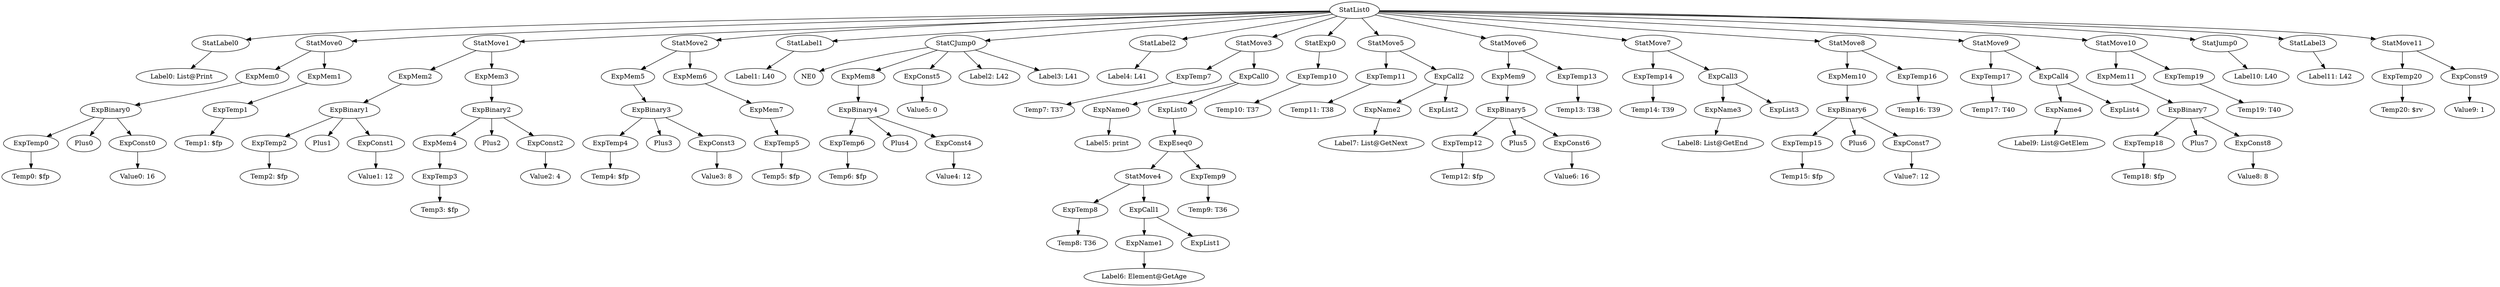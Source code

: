 digraph {
	ordering = out;
	StatMove11 -> ExpTemp20;
	StatMove11 -> ExpConst9;
	ExpTemp20 -> "Temp20: $rv";
	ExpMem11 -> ExpBinary7;
	StatMove9 -> ExpTemp17;
	StatMove9 -> ExpCall4;
	ExpTemp17 -> "Temp17: T40";
	ExpMem10 -> ExpBinary6;
	ExpConst7 -> "Value7: 12";
	ExpTemp16 -> "Temp16: T39";
	ExpBinary6 -> ExpTemp15;
	ExpBinary6 -> Plus6;
	ExpBinary6 -> ExpConst7;
	ExpName3 -> "Label8: List@GetEnd";
	StatMove7 -> ExpTemp14;
	StatMove7 -> ExpCall3;
	ExpTemp14 -> "Temp14: T39";
	ExpTemp13 -> "Temp13: T38";
	ExpConst9 -> "Value9: 1";
	ExpBinary5 -> ExpTemp12;
	ExpBinary5 -> Plus5;
	ExpBinary5 -> ExpConst6;
	StatMove10 -> ExpMem11;
	StatMove10 -> ExpTemp19;
	ExpCall2 -> ExpName2;
	ExpCall2 -> ExpList2;
	ExpName2 -> "Label7: List@GetNext";
	ExpTemp11 -> "Temp11: T38";
	StatExp0 -> ExpTemp10;
	ExpTemp10 -> "Temp10: T37";
	ExpConst3 -> "Value3: 8";
	ExpTemp4 -> "Temp4: $fp";
	ExpMem8 -> ExpBinary4;
	ExpName4 -> "Label9: List@GetElem";
	ExpMem4 -> ExpTemp3;
	ExpBinary0 -> ExpTemp0;
	ExpBinary0 -> Plus0;
	ExpBinary0 -> ExpConst0;
	ExpTemp3 -> "Temp3: $fp";
	StatMove1 -> ExpMem2;
	StatMove1 -> ExpMem3;
	ExpBinary7 -> ExpTemp18;
	ExpBinary7 -> Plus7;
	ExpBinary7 -> ExpConst8;
	ExpTemp18 -> "Temp18: $fp";
	ExpTemp8 -> "Temp8: T36";
	ExpConst1 -> "Value1: 12";
	StatMove8 -> ExpMem10;
	StatMove8 -> ExpTemp16;
	StatMove0 -> ExpMem0;
	StatMove0 -> ExpMem1;
	ExpConst2 -> "Value2: 4";
	ExpBinary3 -> ExpTemp4;
	ExpBinary3 -> Plus3;
	ExpBinary3 -> ExpConst3;
	StatMove5 -> ExpTemp11;
	StatMove5 -> ExpCall2;
	ExpConst5 -> "Value5: 0";
	ExpTemp12 -> "Temp12: $fp";
	ExpMem2 -> ExpBinary1;
	StatLabel1 -> "Label1: L40";
	ExpCall0 -> ExpName0;
	ExpCall0 -> ExpList0;
	ExpTemp7 -> "Temp7: T37";
	ExpTemp0 -> "Temp0: $fp";
	ExpMem7 -> ExpTemp5;
	StatList0 -> StatLabel0;
	StatList0 -> StatMove0;
	StatList0 -> StatMove1;
	StatList0 -> StatMove2;
	StatList0 -> StatLabel1;
	StatList0 -> StatCJump0;
	StatList0 -> StatLabel2;
	StatList0 -> StatMove3;
	StatList0 -> StatExp0;
	StatList0 -> StatMove5;
	StatList0 -> StatMove6;
	StatList0 -> StatMove7;
	StatList0 -> StatMove8;
	StatList0 -> StatMove9;
	StatList0 -> StatMove10;
	StatList0 -> StatJump0;
	StatList0 -> StatLabel3;
	StatList0 -> StatMove11;
	ExpBinary2 -> ExpMem4;
	ExpBinary2 -> Plus2;
	ExpBinary2 -> ExpConst2;
	ExpMem5 -> ExpBinary3;
	StatLabel0 -> "Label0: List@Print";
	ExpTemp2 -> "Temp2: $fp";
	ExpMem3 -> ExpBinary2;
	ExpCall3 -> ExpName3;
	ExpCall3 -> ExpList3;
	ExpBinary1 -> ExpTemp2;
	ExpBinary1 -> Plus1;
	ExpBinary1 -> ExpConst1;
	ExpMem0 -> ExpBinary0;
	StatMove4 -> ExpTemp8;
	StatMove4 -> ExpCall1;
	ExpCall4 -> ExpName4;
	ExpCall4 -> ExpList4;
	StatLabel2 -> "Label4: L41";
	ExpMem9 -> ExpBinary5;
	ExpConst6 -> "Value6: 16";
	ExpMem1 -> ExpTemp1;
	ExpTemp1 -> "Temp1: $fp";
	ExpTemp5 -> "Temp5: $fp";
	ExpTemp19 -> "Temp19: T40";
	StatMove2 -> ExpMem5;
	StatMove2 -> ExpMem6;
	ExpMem6 -> ExpMem7;
	StatMove6 -> ExpMem9;
	StatMove6 -> ExpTemp13;
	ExpTemp6 -> "Temp6: $fp";
	ExpConst0 -> "Value0: 16";
	ExpBinary4 -> ExpTemp6;
	ExpBinary4 -> Plus4;
	ExpBinary4 -> ExpConst4;
	StatLabel3 -> "Label11: L42";
	ExpConst8 -> "Value8: 8";
	ExpConst4 -> "Value4: 12";
	StatMove3 -> ExpTemp7;
	StatMove3 -> ExpCall0;
	ExpName0 -> "Label5: print";
	ExpTemp15 -> "Temp15: $fp";
	ExpName1 -> "Label6: Element@GetAge";
	StatJump0 -> "Label10: L40";
	ExpCall1 -> ExpName1;
	ExpCall1 -> ExpList1;
	ExpEseq0 -> StatMove4;
	ExpEseq0 -> ExpTemp9;
	ExpTemp9 -> "Temp9: T36";
	StatCJump0 -> NE0;
	StatCJump0 -> ExpMem8;
	StatCJump0 -> ExpConst5;
	StatCJump0 -> "Label2: L42";
	StatCJump0 -> "Label3: L41";
	ExpList0 -> ExpEseq0;
}


